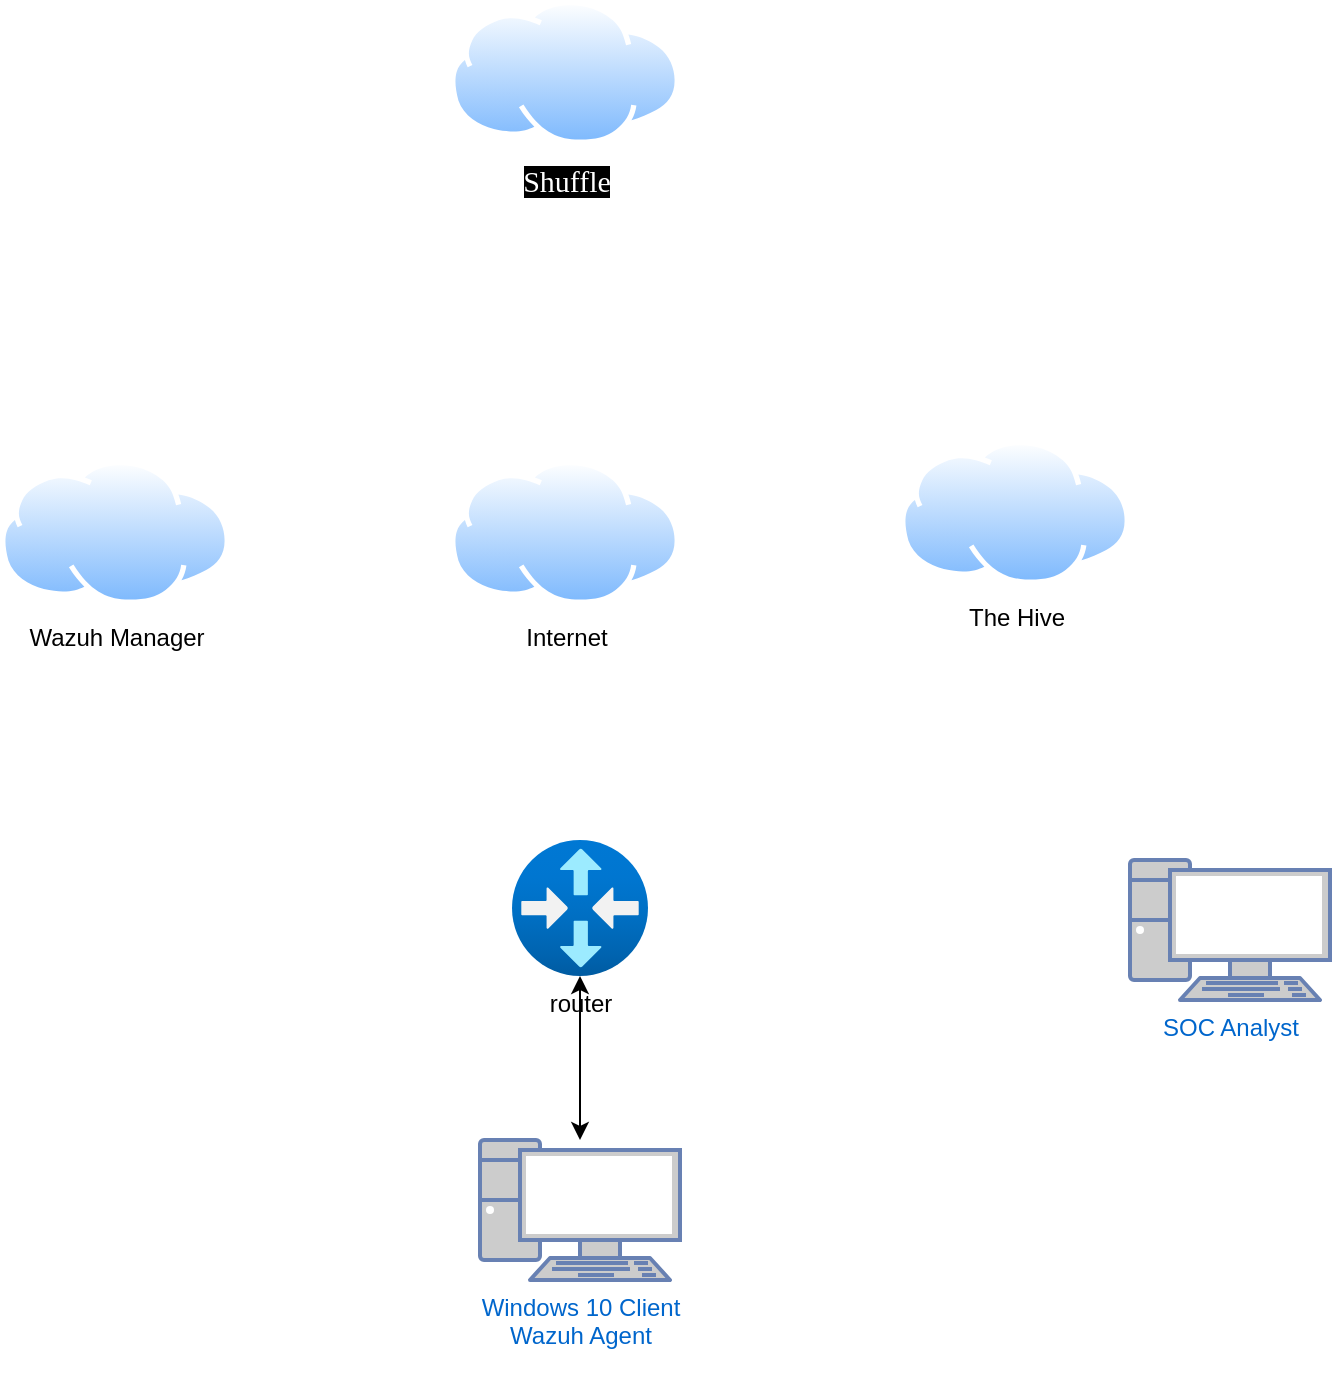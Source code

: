 <mxfile version="24.9.1">
  <diagram name="Page-1" id="bsOLxiMiNHzvZktkI300">
    <mxGraphModel dx="954" dy="727" grid="1" gridSize="10" guides="1" tooltips="1" connect="1" arrows="1" fold="1" page="1" pageScale="1" pageWidth="850" pageHeight="1100" math="0" shadow="0">
      <root>
        <mxCell id="0" />
        <mxCell id="1" parent="0" />
        <mxCell id="rfiSgZxfOolpitJeeGe8-1" value="Windows 10 Client&lt;div&gt;Wazuh Agent&lt;/div&gt;&lt;div&gt;&lt;br&gt;&lt;/div&gt;" style="fontColor=#0066CC;verticalAlign=top;verticalLabelPosition=bottom;labelPosition=center;align=center;html=1;outlineConnect=0;fillColor=#CCCCCC;strokeColor=#6881B3;gradientColor=none;gradientDirection=north;strokeWidth=2;shape=mxgraph.networks.pc;" vertex="1" parent="1">
          <mxGeometry x="360" y="680" width="100" height="70" as="geometry" />
        </mxCell>
        <mxCell id="rfiSgZxfOolpitJeeGe8-2" value="router&lt;div&gt;&lt;br&gt;&lt;/div&gt;" style="image;aspect=fixed;html=1;points=[];align=center;fontSize=12;image=img/lib/azure2/networking/Virtual_Router.svg;" vertex="1" parent="1">
          <mxGeometry x="376" y="530" width="68" height="68" as="geometry" />
        </mxCell>
        <mxCell id="rfiSgZxfOolpitJeeGe8-3" value="Internet&lt;div&gt;&lt;br&gt;&lt;/div&gt;" style="image;aspect=fixed;perimeter=ellipsePerimeter;html=1;align=center;shadow=0;dashed=0;spacingTop=3;image=img/lib/active_directory/internet_cloud.svg;" vertex="1" parent="1">
          <mxGeometry x="345" y="340" width="115" height="72.45" as="geometry" />
        </mxCell>
        <mxCell id="rfiSgZxfOolpitJeeGe8-4" value="&lt;div style=&quot;text-align: start;&quot;&gt;The Hive&lt;/div&gt;" style="image;aspect=fixed;perimeter=ellipsePerimeter;html=1;align=center;shadow=0;dashed=0;spacingTop=3;image=img/lib/active_directory/internet_cloud.svg;" vertex="1" parent="1">
          <mxGeometry x="570" y="330" width="115" height="72.45" as="geometry" />
        </mxCell>
        <mxCell id="rfiSgZxfOolpitJeeGe8-5" value="&lt;div style=&quot;text-align: start;&quot;&gt;Wazuh Manager&lt;/div&gt;&lt;div style=&quot;text-align: start;&quot;&gt;&lt;br&gt;&lt;/div&gt;" style="image;aspect=fixed;perimeter=ellipsePerimeter;html=1;align=center;shadow=0;dashed=0;spacingTop=3;image=img/lib/active_directory/internet_cloud.svg;" vertex="1" parent="1">
          <mxGeometry x="120" y="340" width="115" height="72.45" as="geometry" />
        </mxCell>
        <mxCell id="rfiSgZxfOolpitJeeGe8-6" value="&lt;div style=&quot;text-align: start;&quot;&gt;&lt;font face=&quot;Times&quot; color=&quot;#ffffff&quot;&gt;&lt;span style=&quot;font-size: 15px; white-space: pre-wrap; background-color: rgb(0, 0, 0);&quot;&gt;Shuffle&lt;/span&gt;&lt;/font&gt;&lt;/div&gt;" style="image;aspect=fixed;perimeter=ellipsePerimeter;html=1;align=center;shadow=0;dashed=0;spacingTop=3;image=img/lib/active_directory/internet_cloud.svg;" vertex="1" parent="1">
          <mxGeometry x="345" y="110" width="115" height="72.45" as="geometry" />
        </mxCell>
        <mxCell id="rfiSgZxfOolpitJeeGe8-10" value="SOC Analyst&lt;div&gt;&lt;br&gt;&lt;/div&gt;" style="fontColor=#0066CC;verticalAlign=top;verticalLabelPosition=bottom;labelPosition=center;align=center;html=1;outlineConnect=0;fillColor=#CCCCCC;strokeColor=#6881B3;gradientColor=none;gradientDirection=north;strokeWidth=2;shape=mxgraph.networks.pc;" vertex="1" parent="1">
          <mxGeometry x="685" y="540" width="100" height="70" as="geometry" />
        </mxCell>
        <mxCell id="rfiSgZxfOolpitJeeGe8-14" value="" style="endArrow=classic;startArrow=classic;html=1;rounded=0;" edge="1" parent="1" source="rfiSgZxfOolpitJeeGe8-1" target="rfiSgZxfOolpitJeeGe8-2">
          <mxGeometry width="50" height="50" relative="1" as="geometry">
            <mxPoint x="-10" y="840" as="sourcePoint" />
            <mxPoint x="40" y="790" as="targetPoint" />
          </mxGeometry>
        </mxCell>
      </root>
    </mxGraphModel>
  </diagram>
</mxfile>
